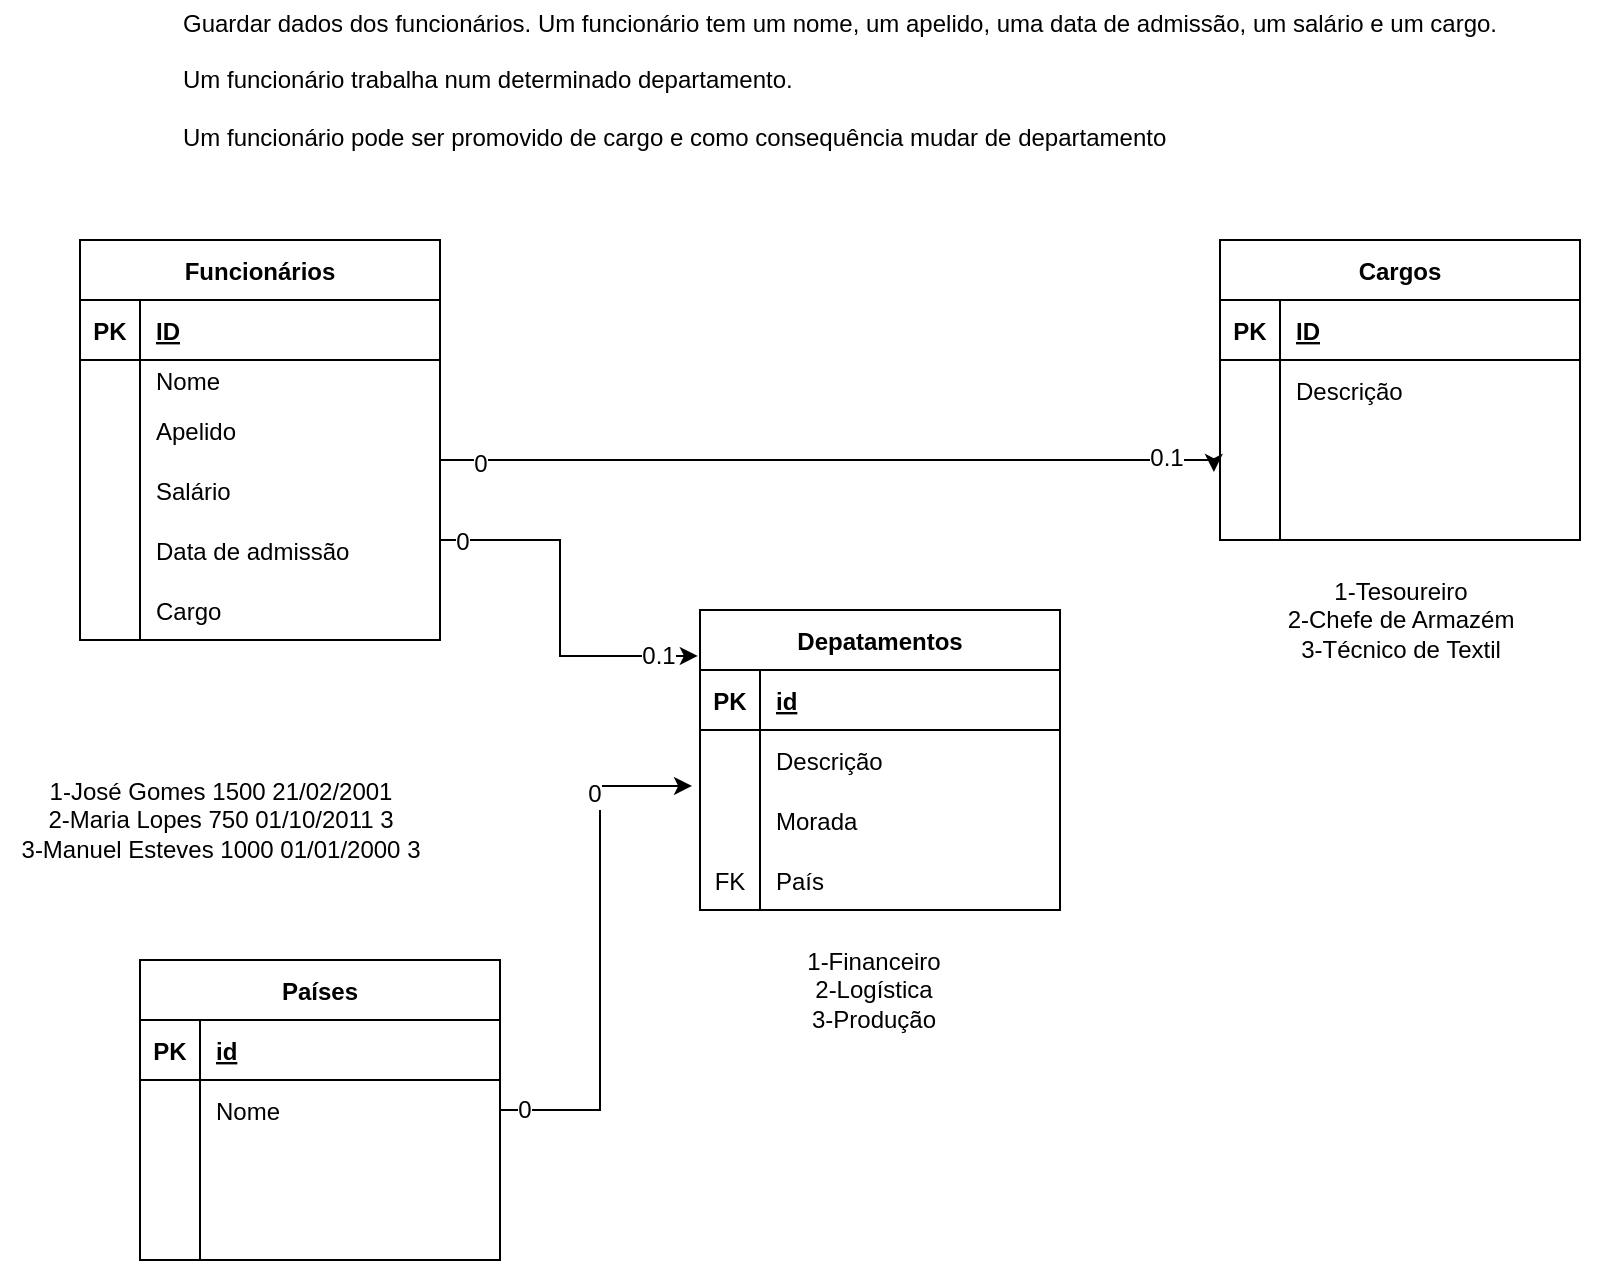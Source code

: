 <mxfile version="20.6.0" type="github">
  <diagram id="cbTZvfhgoyaf5AHoowGT" name="Página-1">
    <mxGraphModel dx="942" dy="574" grid="1" gridSize="10" guides="1" tooltips="1" connect="1" arrows="1" fold="1" page="1" pageScale="1" pageWidth="827" pageHeight="1169" math="0" shadow="0">
      <root>
        <mxCell id="0" />
        <mxCell id="1" parent="0" />
        <mxCell id="EDmUhWyFC29ik-YiBofg-1" value="&lt;div style=&quot;text-align: left;&quot;&gt;&lt;span style=&quot;background-color: initial;&quot;&gt;Guardar dados dos funcionários. Um funcionário tem um nome, um apelido, uma data de admissão, um salário e um cargo.&lt;/span&gt;&lt;/div&gt;&lt;div style=&quot;text-align: left;&quot;&gt;&lt;span style=&quot;background-color: initial;&quot;&gt;&lt;br&gt;&lt;/span&gt;&lt;/div&gt;&lt;div style=&quot;text-align: left;&quot;&gt;&lt;span style=&quot;background-color: initial;&quot;&gt;Um funcionário trabalha num determinado departamento.&lt;/span&gt;&lt;/div&gt;&lt;div style=&quot;text-align: left;&quot;&gt;&lt;span style=&quot;background-color: initial;&quot;&gt;&lt;br&gt;&lt;/span&gt;&lt;/div&gt;&lt;div style=&quot;text-align: left;&quot;&gt;&lt;span style=&quot;background-color: initial;&quot;&gt;Um funcionário pode ser promovido de cargo e como consequência mudar de departamento&lt;/span&gt;&lt;/div&gt;" style="text;html=1;strokeColor=none;fillColor=none;align=center;verticalAlign=middle;whiteSpace=wrap;rounded=0;" vertex="1" parent="1">
          <mxGeometry x="40" y="40" width="760" height="80" as="geometry" />
        </mxCell>
        <mxCell id="EDmUhWyFC29ik-YiBofg-35" style="edgeStyle=orthogonalEdgeStyle;rounded=0;orthogonalLoop=1;jettySize=auto;html=1;entryX=-0.017;entryY=-0.133;entryDx=0;entryDy=0;entryPerimeter=0;" edge="1" parent="1" source="EDmUhWyFC29ik-YiBofg-6" target="EDmUhWyFC29ik-YiBofg-32">
          <mxGeometry relative="1" as="geometry">
            <Array as="points">
              <mxPoint x="607" y="270" />
            </Array>
          </mxGeometry>
        </mxCell>
        <mxCell id="EDmUhWyFC29ik-YiBofg-37" value="&lt;font style=&quot;font-size: 12px;&quot;&gt;0.1&lt;/font&gt;" style="edgeLabel;html=1;align=center;verticalAlign=middle;resizable=0;points=[];" vertex="1" connectable="0" parent="EDmUhWyFC29ik-YiBofg-35">
          <mxGeometry x="0.848" y="1" relative="1" as="geometry">
            <mxPoint as="offset" />
          </mxGeometry>
        </mxCell>
        <mxCell id="EDmUhWyFC29ik-YiBofg-40" value="0" style="edgeLabel;html=1;align=center;verticalAlign=middle;resizable=0;points=[];fontSize=12;" vertex="1" connectable="0" parent="EDmUhWyFC29ik-YiBofg-35">
          <mxGeometry x="-0.898" y="-2" relative="1" as="geometry">
            <mxPoint as="offset" />
          </mxGeometry>
        </mxCell>
        <mxCell id="EDmUhWyFC29ik-YiBofg-92" style="edgeStyle=orthogonalEdgeStyle;rounded=0;orthogonalLoop=1;jettySize=auto;html=1;entryX=-0.006;entryY=0.153;entryDx=0;entryDy=0;entryPerimeter=0;fontSize=12;" edge="1" parent="1" target="EDmUhWyFC29ik-YiBofg-46">
          <mxGeometry relative="1" as="geometry">
            <mxPoint x="220" y="310" as="sourcePoint" />
            <Array as="points">
              <mxPoint x="280" y="310" />
              <mxPoint x="280" y="368" />
            </Array>
          </mxGeometry>
        </mxCell>
        <mxCell id="EDmUhWyFC29ik-YiBofg-94" value="0.1" style="edgeLabel;html=1;align=center;verticalAlign=middle;resizable=0;points=[];fontSize=12;" vertex="1" connectable="0" parent="EDmUhWyFC29ik-YiBofg-92">
          <mxGeometry x="0.787" relative="1" as="geometry">
            <mxPoint as="offset" />
          </mxGeometry>
        </mxCell>
        <mxCell id="EDmUhWyFC29ik-YiBofg-95" value="0" style="edgeLabel;html=1;align=center;verticalAlign=middle;resizable=0;points=[];fontSize=12;" vertex="1" connectable="0" parent="EDmUhWyFC29ik-YiBofg-92">
          <mxGeometry x="-0.882" y="-1" relative="1" as="geometry">
            <mxPoint as="offset" />
          </mxGeometry>
        </mxCell>
        <mxCell id="EDmUhWyFC29ik-YiBofg-6" value="Funcionários" style="shape=table;startSize=30;container=1;collapsible=1;childLayout=tableLayout;fixedRows=1;rowLines=0;fontStyle=1;align=center;resizeLast=1;strokeWidth=1;" vertex="1" parent="1">
          <mxGeometry x="40" y="160" width="180" height="200" as="geometry" />
        </mxCell>
        <mxCell id="EDmUhWyFC29ik-YiBofg-7" value="" style="shape=tableRow;horizontal=0;startSize=0;swimlaneHead=0;swimlaneBody=0;fillColor=none;collapsible=0;dropTarget=0;points=[[0,0.5],[1,0.5]];portConstraint=eastwest;top=0;left=0;right=0;bottom=1;" vertex="1" parent="EDmUhWyFC29ik-YiBofg-6">
          <mxGeometry y="30" width="180" height="30" as="geometry" />
        </mxCell>
        <mxCell id="EDmUhWyFC29ik-YiBofg-8" value="PK" style="shape=partialRectangle;connectable=0;fillColor=none;top=0;left=0;bottom=0;right=0;fontStyle=1;overflow=hidden;" vertex="1" parent="EDmUhWyFC29ik-YiBofg-7">
          <mxGeometry width="30" height="30" as="geometry">
            <mxRectangle width="30" height="30" as="alternateBounds" />
          </mxGeometry>
        </mxCell>
        <mxCell id="EDmUhWyFC29ik-YiBofg-9" value="ID" style="shape=partialRectangle;connectable=0;fillColor=none;top=0;left=0;bottom=0;right=0;align=left;spacingLeft=6;fontStyle=5;overflow=hidden;" vertex="1" parent="EDmUhWyFC29ik-YiBofg-7">
          <mxGeometry x="30" width="150" height="30" as="geometry">
            <mxRectangle width="150" height="30" as="alternateBounds" />
          </mxGeometry>
        </mxCell>
        <mxCell id="EDmUhWyFC29ik-YiBofg-10" value="" style="shape=tableRow;horizontal=0;startSize=0;swimlaneHead=0;swimlaneBody=0;fillColor=none;collapsible=0;dropTarget=0;points=[[0,0.5],[1,0.5]];portConstraint=eastwest;top=0;left=0;right=0;bottom=0;" vertex="1" parent="EDmUhWyFC29ik-YiBofg-6">
          <mxGeometry y="60" width="180" height="20" as="geometry" />
        </mxCell>
        <mxCell id="EDmUhWyFC29ik-YiBofg-11" value="" style="shape=partialRectangle;connectable=0;fillColor=none;top=0;left=0;bottom=0;right=0;editable=1;overflow=hidden;" vertex="1" parent="EDmUhWyFC29ik-YiBofg-10">
          <mxGeometry width="30" height="20" as="geometry">
            <mxRectangle width="30" height="20" as="alternateBounds" />
          </mxGeometry>
        </mxCell>
        <mxCell id="EDmUhWyFC29ik-YiBofg-12" value="Nome" style="shape=partialRectangle;connectable=0;fillColor=none;top=0;left=0;bottom=0;right=0;align=left;spacingLeft=6;overflow=hidden;" vertex="1" parent="EDmUhWyFC29ik-YiBofg-10">
          <mxGeometry x="30" width="150" height="20" as="geometry">
            <mxRectangle width="150" height="20" as="alternateBounds" />
          </mxGeometry>
        </mxCell>
        <mxCell id="EDmUhWyFC29ik-YiBofg-13" value="" style="shape=tableRow;horizontal=0;startSize=0;swimlaneHead=0;swimlaneBody=0;fillColor=none;collapsible=0;dropTarget=0;points=[[0,0.5],[1,0.5]];portConstraint=eastwest;top=0;left=0;right=0;bottom=0;" vertex="1" parent="EDmUhWyFC29ik-YiBofg-6">
          <mxGeometry y="80" width="180" height="30" as="geometry" />
        </mxCell>
        <mxCell id="EDmUhWyFC29ik-YiBofg-14" value="" style="shape=partialRectangle;connectable=0;fillColor=none;top=0;left=0;bottom=0;right=0;editable=1;overflow=hidden;" vertex="1" parent="EDmUhWyFC29ik-YiBofg-13">
          <mxGeometry width="30" height="30" as="geometry">
            <mxRectangle width="30" height="30" as="alternateBounds" />
          </mxGeometry>
        </mxCell>
        <mxCell id="EDmUhWyFC29ik-YiBofg-15" value="Apelido" style="shape=partialRectangle;connectable=0;fillColor=none;top=0;left=0;bottom=0;right=0;align=left;spacingLeft=6;overflow=hidden;" vertex="1" parent="EDmUhWyFC29ik-YiBofg-13">
          <mxGeometry x="30" width="150" height="30" as="geometry">
            <mxRectangle width="150" height="30" as="alternateBounds" />
          </mxGeometry>
        </mxCell>
        <mxCell id="EDmUhWyFC29ik-YiBofg-16" value="" style="shape=tableRow;horizontal=0;startSize=0;swimlaneHead=0;swimlaneBody=0;fillColor=none;collapsible=0;dropTarget=0;points=[[0,0.5],[1,0.5]];portConstraint=eastwest;top=0;left=0;right=0;bottom=0;" vertex="1" parent="EDmUhWyFC29ik-YiBofg-6">
          <mxGeometry y="110" width="180" height="90" as="geometry" />
        </mxCell>
        <mxCell id="EDmUhWyFC29ik-YiBofg-17" value="" style="shape=partialRectangle;connectable=0;fillColor=none;top=0;left=0;bottom=0;right=0;editable=1;overflow=hidden;" vertex="1" parent="EDmUhWyFC29ik-YiBofg-16">
          <mxGeometry width="30" height="90" as="geometry">
            <mxRectangle width="30" height="90" as="alternateBounds" />
          </mxGeometry>
        </mxCell>
        <mxCell id="EDmUhWyFC29ik-YiBofg-18" value="" style="shape=partialRectangle;connectable=0;fillColor=none;top=0;left=0;bottom=0;right=0;align=left;spacingLeft=6;overflow=hidden;" vertex="1" parent="EDmUhWyFC29ik-YiBofg-16">
          <mxGeometry x="30" width="150" height="90" as="geometry">
            <mxRectangle width="150" height="90" as="alternateBounds" />
          </mxGeometry>
        </mxCell>
        <mxCell id="EDmUhWyFC29ik-YiBofg-19" value="Salário" style="shape=partialRectangle;connectable=0;fillColor=none;top=0;left=0;bottom=0;right=0;align=left;spacingLeft=6;overflow=hidden;" vertex="1" parent="1">
          <mxGeometry x="70" y="270" width="150" height="30" as="geometry">
            <mxRectangle width="150" height="30" as="alternateBounds" />
          </mxGeometry>
        </mxCell>
        <mxCell id="EDmUhWyFC29ik-YiBofg-20" value="Data de admissão" style="shape=partialRectangle;connectable=0;fillColor=none;top=0;left=0;bottom=0;right=0;align=left;spacingLeft=6;overflow=hidden;" vertex="1" parent="1">
          <mxGeometry x="70" y="300" width="150" height="30" as="geometry">
            <mxRectangle width="150" height="30" as="alternateBounds" />
          </mxGeometry>
        </mxCell>
        <mxCell id="EDmUhWyFC29ik-YiBofg-21" value="Cargo" style="shape=partialRectangle;connectable=0;fillColor=none;top=0;left=0;bottom=0;right=0;align=left;spacingLeft=6;overflow=hidden;" vertex="1" parent="1">
          <mxGeometry x="70" y="330" width="150" height="30" as="geometry">
            <mxRectangle width="150" height="30" as="alternateBounds" />
          </mxGeometry>
        </mxCell>
        <mxCell id="EDmUhWyFC29ik-YiBofg-22" value="Cargos" style="shape=table;startSize=30;container=1;collapsible=1;childLayout=tableLayout;fixedRows=1;rowLines=0;fontStyle=1;align=center;resizeLast=1;strokeWidth=1;" vertex="1" parent="1">
          <mxGeometry x="610" y="160" width="180" height="150" as="geometry" />
        </mxCell>
        <mxCell id="EDmUhWyFC29ik-YiBofg-23" value="" style="shape=tableRow;horizontal=0;startSize=0;swimlaneHead=0;swimlaneBody=0;fillColor=none;collapsible=0;dropTarget=0;points=[[0,0.5],[1,0.5]];portConstraint=eastwest;top=0;left=0;right=0;bottom=1;strokeWidth=1;" vertex="1" parent="EDmUhWyFC29ik-YiBofg-22">
          <mxGeometry y="30" width="180" height="30" as="geometry" />
        </mxCell>
        <mxCell id="EDmUhWyFC29ik-YiBofg-24" value="PK" style="shape=partialRectangle;connectable=0;fillColor=none;top=0;left=0;bottom=0;right=0;fontStyle=1;overflow=hidden;strokeWidth=1;" vertex="1" parent="EDmUhWyFC29ik-YiBofg-23">
          <mxGeometry width="30" height="30" as="geometry">
            <mxRectangle width="30" height="30" as="alternateBounds" />
          </mxGeometry>
        </mxCell>
        <mxCell id="EDmUhWyFC29ik-YiBofg-25" value="ID" style="shape=partialRectangle;connectable=0;fillColor=none;top=0;left=0;bottom=0;right=0;align=left;spacingLeft=6;fontStyle=5;overflow=hidden;strokeWidth=1;" vertex="1" parent="EDmUhWyFC29ik-YiBofg-23">
          <mxGeometry x="30" width="150" height="30" as="geometry">
            <mxRectangle width="150" height="30" as="alternateBounds" />
          </mxGeometry>
        </mxCell>
        <mxCell id="EDmUhWyFC29ik-YiBofg-26" value="" style="shape=tableRow;horizontal=0;startSize=0;swimlaneHead=0;swimlaneBody=0;fillColor=none;collapsible=0;dropTarget=0;points=[[0,0.5],[1,0.5]];portConstraint=eastwest;top=0;left=0;right=0;bottom=0;strokeWidth=1;" vertex="1" parent="EDmUhWyFC29ik-YiBofg-22">
          <mxGeometry y="60" width="180" height="30" as="geometry" />
        </mxCell>
        <mxCell id="EDmUhWyFC29ik-YiBofg-27" value="" style="shape=partialRectangle;connectable=0;fillColor=none;top=0;left=0;bottom=0;right=0;editable=1;overflow=hidden;strokeWidth=1;" vertex="1" parent="EDmUhWyFC29ik-YiBofg-26">
          <mxGeometry width="30" height="30" as="geometry">
            <mxRectangle width="30" height="30" as="alternateBounds" />
          </mxGeometry>
        </mxCell>
        <mxCell id="EDmUhWyFC29ik-YiBofg-28" value="Descrição" style="shape=partialRectangle;connectable=0;fillColor=none;top=0;left=0;bottom=0;right=0;align=left;spacingLeft=6;overflow=hidden;strokeWidth=1;" vertex="1" parent="EDmUhWyFC29ik-YiBofg-26">
          <mxGeometry x="30" width="150" height="30" as="geometry">
            <mxRectangle width="150" height="30" as="alternateBounds" />
          </mxGeometry>
        </mxCell>
        <mxCell id="EDmUhWyFC29ik-YiBofg-29" value="" style="shape=tableRow;horizontal=0;startSize=0;swimlaneHead=0;swimlaneBody=0;fillColor=none;collapsible=0;dropTarget=0;points=[[0,0.5],[1,0.5]];portConstraint=eastwest;top=0;left=0;right=0;bottom=0;strokeWidth=1;" vertex="1" parent="EDmUhWyFC29ik-YiBofg-22">
          <mxGeometry y="90" width="180" height="30" as="geometry" />
        </mxCell>
        <mxCell id="EDmUhWyFC29ik-YiBofg-30" value="" style="shape=partialRectangle;connectable=0;fillColor=none;top=0;left=0;bottom=0;right=0;editable=1;overflow=hidden;strokeWidth=1;" vertex="1" parent="EDmUhWyFC29ik-YiBofg-29">
          <mxGeometry width="30" height="30" as="geometry">
            <mxRectangle width="30" height="30" as="alternateBounds" />
          </mxGeometry>
        </mxCell>
        <mxCell id="EDmUhWyFC29ik-YiBofg-31" value="" style="shape=partialRectangle;connectable=0;fillColor=none;top=0;left=0;bottom=0;right=0;align=left;spacingLeft=6;overflow=hidden;strokeWidth=1;" vertex="1" parent="EDmUhWyFC29ik-YiBofg-29">
          <mxGeometry x="30" width="150" height="30" as="geometry">
            <mxRectangle width="150" height="30" as="alternateBounds" />
          </mxGeometry>
        </mxCell>
        <mxCell id="EDmUhWyFC29ik-YiBofg-32" value="" style="shape=tableRow;horizontal=0;startSize=0;swimlaneHead=0;swimlaneBody=0;fillColor=none;collapsible=0;dropTarget=0;points=[[0,0.5],[1,0.5]];portConstraint=eastwest;top=0;left=0;right=0;bottom=0;strokeWidth=1;" vertex="1" parent="EDmUhWyFC29ik-YiBofg-22">
          <mxGeometry y="120" width="180" height="30" as="geometry" />
        </mxCell>
        <mxCell id="EDmUhWyFC29ik-YiBofg-33" value="" style="shape=partialRectangle;connectable=0;fillColor=none;top=0;left=0;bottom=0;right=0;editable=1;overflow=hidden;strokeWidth=1;" vertex="1" parent="EDmUhWyFC29ik-YiBofg-32">
          <mxGeometry width="30" height="30" as="geometry">
            <mxRectangle width="30" height="30" as="alternateBounds" />
          </mxGeometry>
        </mxCell>
        <mxCell id="EDmUhWyFC29ik-YiBofg-34" value="" style="shape=partialRectangle;connectable=0;fillColor=none;top=0;left=0;bottom=0;right=0;align=left;spacingLeft=6;overflow=hidden;strokeWidth=1;" vertex="1" parent="EDmUhWyFC29ik-YiBofg-32">
          <mxGeometry x="30" width="150" height="30" as="geometry">
            <mxRectangle width="150" height="30" as="alternateBounds" />
          </mxGeometry>
        </mxCell>
        <mxCell id="EDmUhWyFC29ik-YiBofg-38" value="1-Tesoureiro&lt;br&gt;2-Chefe de Armazém&lt;br&gt;3-Técnico de Textil" style="text;html=1;align=center;verticalAlign=middle;resizable=0;points=[];autosize=1;strokeColor=none;fillColor=none;fontSize=12;" vertex="1" parent="1">
          <mxGeometry x="630" y="320" width="140" height="60" as="geometry" />
        </mxCell>
        <mxCell id="EDmUhWyFC29ik-YiBofg-39" value="1-José Gomes 1500 21/02/2001&lt;br&gt;2-Maria Lopes 750 01/10/2011 3&lt;br&gt;3-Manuel Esteves 1000 01/01/2000 3" style="text;html=1;align=center;verticalAlign=middle;resizable=0;points=[];autosize=1;strokeColor=none;fillColor=none;fontSize=12;" vertex="1" parent="1">
          <mxGeometry y="420" width="220" height="60" as="geometry" />
        </mxCell>
        <mxCell id="EDmUhWyFC29ik-YiBofg-46" value="Depatamentos" style="shape=table;startSize=30;container=1;collapsible=1;childLayout=tableLayout;fixedRows=1;rowLines=0;fontStyle=1;align=center;resizeLast=1;strokeWidth=1;fontSize=12;" vertex="1" parent="1">
          <mxGeometry x="350" y="345" width="180" height="150" as="geometry" />
        </mxCell>
        <mxCell id="EDmUhWyFC29ik-YiBofg-47" value="" style="shape=tableRow;horizontal=0;startSize=0;swimlaneHead=0;swimlaneBody=0;fillColor=none;collapsible=0;dropTarget=0;points=[[0,0.5],[1,0.5]];portConstraint=eastwest;top=0;left=0;right=0;bottom=1;strokeWidth=1;fontSize=12;" vertex="1" parent="EDmUhWyFC29ik-YiBofg-46">
          <mxGeometry y="30" width="180" height="30" as="geometry" />
        </mxCell>
        <mxCell id="EDmUhWyFC29ik-YiBofg-48" value="PK" style="shape=partialRectangle;connectable=0;fillColor=none;top=0;left=0;bottom=0;right=0;fontStyle=1;overflow=hidden;strokeWidth=1;fontSize=12;" vertex="1" parent="EDmUhWyFC29ik-YiBofg-47">
          <mxGeometry width="30" height="30" as="geometry">
            <mxRectangle width="30" height="30" as="alternateBounds" />
          </mxGeometry>
        </mxCell>
        <mxCell id="EDmUhWyFC29ik-YiBofg-49" value="id" style="shape=partialRectangle;connectable=0;fillColor=none;top=0;left=0;bottom=0;right=0;align=left;spacingLeft=6;fontStyle=5;overflow=hidden;strokeWidth=1;fontSize=12;" vertex="1" parent="EDmUhWyFC29ik-YiBofg-47">
          <mxGeometry x="30" width="150" height="30" as="geometry">
            <mxRectangle width="150" height="30" as="alternateBounds" />
          </mxGeometry>
        </mxCell>
        <mxCell id="EDmUhWyFC29ik-YiBofg-50" value="" style="shape=tableRow;horizontal=0;startSize=0;swimlaneHead=0;swimlaneBody=0;fillColor=none;collapsible=0;dropTarget=0;points=[[0,0.5],[1,0.5]];portConstraint=eastwest;top=0;left=0;right=0;bottom=0;strokeWidth=1;fontSize=12;" vertex="1" parent="EDmUhWyFC29ik-YiBofg-46">
          <mxGeometry y="60" width="180" height="30" as="geometry" />
        </mxCell>
        <mxCell id="EDmUhWyFC29ik-YiBofg-51" value="" style="shape=partialRectangle;connectable=0;fillColor=none;top=0;left=0;bottom=0;right=0;editable=1;overflow=hidden;strokeWidth=1;fontSize=12;" vertex="1" parent="EDmUhWyFC29ik-YiBofg-50">
          <mxGeometry width="30" height="30" as="geometry">
            <mxRectangle width="30" height="30" as="alternateBounds" />
          </mxGeometry>
        </mxCell>
        <mxCell id="EDmUhWyFC29ik-YiBofg-52" value="Descrição" style="shape=partialRectangle;connectable=0;fillColor=none;top=0;left=0;bottom=0;right=0;align=left;spacingLeft=6;overflow=hidden;strokeWidth=1;fontSize=12;" vertex="1" parent="EDmUhWyFC29ik-YiBofg-50">
          <mxGeometry x="30" width="150" height="30" as="geometry">
            <mxRectangle width="150" height="30" as="alternateBounds" />
          </mxGeometry>
        </mxCell>
        <mxCell id="EDmUhWyFC29ik-YiBofg-53" value="" style="shape=tableRow;horizontal=0;startSize=0;swimlaneHead=0;swimlaneBody=0;fillColor=none;collapsible=0;dropTarget=0;points=[[0,0.5],[1,0.5]];portConstraint=eastwest;top=0;left=0;right=0;bottom=0;strokeWidth=1;fontSize=12;" vertex="1" parent="EDmUhWyFC29ik-YiBofg-46">
          <mxGeometry y="90" width="180" height="30" as="geometry" />
        </mxCell>
        <mxCell id="EDmUhWyFC29ik-YiBofg-54" value="" style="shape=partialRectangle;connectable=0;fillColor=none;top=0;left=0;bottom=0;right=0;editable=1;overflow=hidden;strokeWidth=1;fontSize=12;" vertex="1" parent="EDmUhWyFC29ik-YiBofg-53">
          <mxGeometry width="30" height="30" as="geometry">
            <mxRectangle width="30" height="30" as="alternateBounds" />
          </mxGeometry>
        </mxCell>
        <mxCell id="EDmUhWyFC29ik-YiBofg-55" value="Morada" style="shape=partialRectangle;connectable=0;fillColor=none;top=0;left=0;bottom=0;right=0;align=left;spacingLeft=6;overflow=hidden;strokeWidth=1;fontSize=12;" vertex="1" parent="EDmUhWyFC29ik-YiBofg-53">
          <mxGeometry x="30" width="150" height="30" as="geometry">
            <mxRectangle width="150" height="30" as="alternateBounds" />
          </mxGeometry>
        </mxCell>
        <mxCell id="EDmUhWyFC29ik-YiBofg-56" value="" style="shape=tableRow;horizontal=0;startSize=0;swimlaneHead=0;swimlaneBody=0;fillColor=none;collapsible=0;dropTarget=0;points=[[0,0.5],[1,0.5]];portConstraint=eastwest;top=0;left=0;right=0;bottom=0;strokeWidth=1;fontSize=12;" vertex="1" parent="EDmUhWyFC29ik-YiBofg-46">
          <mxGeometry y="120" width="180" height="30" as="geometry" />
        </mxCell>
        <mxCell id="EDmUhWyFC29ik-YiBofg-57" value="FK" style="shape=partialRectangle;connectable=0;fillColor=none;top=0;left=0;bottom=0;right=0;editable=1;overflow=hidden;strokeWidth=1;fontSize=12;" vertex="1" parent="EDmUhWyFC29ik-YiBofg-56">
          <mxGeometry width="30" height="30" as="geometry">
            <mxRectangle width="30" height="30" as="alternateBounds" />
          </mxGeometry>
        </mxCell>
        <mxCell id="EDmUhWyFC29ik-YiBofg-58" value="País" style="shape=partialRectangle;connectable=0;fillColor=none;top=0;left=0;bottom=0;right=0;align=left;spacingLeft=6;overflow=hidden;strokeWidth=1;fontSize=12;" vertex="1" parent="EDmUhWyFC29ik-YiBofg-56">
          <mxGeometry x="30" width="150" height="30" as="geometry">
            <mxRectangle width="150" height="30" as="alternateBounds" />
          </mxGeometry>
        </mxCell>
        <mxCell id="EDmUhWyFC29ik-YiBofg-59" value="1-Financeiro&lt;br&gt;2-Logística&lt;br&gt;3-Produção" style="text;html=1;strokeColor=none;fillColor=none;align=center;verticalAlign=middle;whiteSpace=wrap;rounded=0;strokeWidth=1;fontSize=12;" vertex="1" parent="1">
          <mxGeometry x="354" y="520" width="166" height="30" as="geometry" />
        </mxCell>
        <mxCell id="EDmUhWyFC29ik-YiBofg-96" style="edgeStyle=orthogonalEdgeStyle;rounded=0;orthogonalLoop=1;jettySize=auto;html=1;entryX=-0.022;entryY=0.933;entryDx=0;entryDy=0;entryPerimeter=0;fontSize=12;" edge="1" parent="1" source="EDmUhWyFC29ik-YiBofg-65" target="EDmUhWyFC29ik-YiBofg-50">
          <mxGeometry relative="1" as="geometry">
            <Array as="points">
              <mxPoint x="300" y="595" />
              <mxPoint x="300" y="433" />
            </Array>
          </mxGeometry>
        </mxCell>
        <mxCell id="EDmUhWyFC29ik-YiBofg-97" value="0" style="edgeLabel;html=1;align=center;verticalAlign=middle;resizable=0;points=[];fontSize=12;" vertex="1" connectable="0" parent="EDmUhWyFC29ik-YiBofg-96">
          <mxGeometry x="0.612" y="3" relative="1" as="geometry">
            <mxPoint as="offset" />
          </mxGeometry>
        </mxCell>
        <mxCell id="EDmUhWyFC29ik-YiBofg-98" value="0" style="edgeLabel;html=1;align=center;verticalAlign=middle;resizable=0;points=[];fontSize=12;" vertex="1" connectable="0" parent="EDmUhWyFC29ik-YiBofg-96">
          <mxGeometry x="-0.907" relative="1" as="geometry">
            <mxPoint as="offset" />
          </mxGeometry>
        </mxCell>
        <mxCell id="EDmUhWyFC29ik-YiBofg-65" value="Países" style="shape=table;startSize=30;container=1;collapsible=1;childLayout=tableLayout;fixedRows=1;rowLines=0;fontStyle=1;align=center;resizeLast=1;strokeWidth=1;fontSize=12;" vertex="1" parent="1">
          <mxGeometry x="70" y="520" width="180" height="150" as="geometry" />
        </mxCell>
        <mxCell id="EDmUhWyFC29ik-YiBofg-66" value="" style="shape=tableRow;horizontal=0;startSize=0;swimlaneHead=0;swimlaneBody=0;fillColor=none;collapsible=0;dropTarget=0;points=[[0,0.5],[1,0.5]];portConstraint=eastwest;top=0;left=0;right=0;bottom=1;strokeWidth=1;fontSize=12;" vertex="1" parent="EDmUhWyFC29ik-YiBofg-65">
          <mxGeometry y="30" width="180" height="30" as="geometry" />
        </mxCell>
        <mxCell id="EDmUhWyFC29ik-YiBofg-67" value="PK" style="shape=partialRectangle;connectable=0;fillColor=none;top=0;left=0;bottom=0;right=0;fontStyle=1;overflow=hidden;strokeWidth=1;fontSize=12;" vertex="1" parent="EDmUhWyFC29ik-YiBofg-66">
          <mxGeometry width="30" height="30" as="geometry">
            <mxRectangle width="30" height="30" as="alternateBounds" />
          </mxGeometry>
        </mxCell>
        <mxCell id="EDmUhWyFC29ik-YiBofg-68" value="id" style="shape=partialRectangle;connectable=0;fillColor=none;top=0;left=0;bottom=0;right=0;align=left;spacingLeft=6;fontStyle=5;overflow=hidden;strokeWidth=1;fontSize=12;" vertex="1" parent="EDmUhWyFC29ik-YiBofg-66">
          <mxGeometry x="30" width="150" height="30" as="geometry">
            <mxRectangle width="150" height="30" as="alternateBounds" />
          </mxGeometry>
        </mxCell>
        <mxCell id="EDmUhWyFC29ik-YiBofg-69" value="" style="shape=tableRow;horizontal=0;startSize=0;swimlaneHead=0;swimlaneBody=0;fillColor=none;collapsible=0;dropTarget=0;points=[[0,0.5],[1,0.5]];portConstraint=eastwest;top=0;left=0;right=0;bottom=0;strokeWidth=1;fontSize=12;" vertex="1" parent="EDmUhWyFC29ik-YiBofg-65">
          <mxGeometry y="60" width="180" height="30" as="geometry" />
        </mxCell>
        <mxCell id="EDmUhWyFC29ik-YiBofg-70" value="" style="shape=partialRectangle;connectable=0;fillColor=none;top=0;left=0;bottom=0;right=0;editable=1;overflow=hidden;strokeWidth=1;fontSize=12;" vertex="1" parent="EDmUhWyFC29ik-YiBofg-69">
          <mxGeometry width="30" height="30" as="geometry">
            <mxRectangle width="30" height="30" as="alternateBounds" />
          </mxGeometry>
        </mxCell>
        <mxCell id="EDmUhWyFC29ik-YiBofg-71" value="Nome" style="shape=partialRectangle;connectable=0;fillColor=none;top=0;left=0;bottom=0;right=0;align=left;spacingLeft=6;overflow=hidden;strokeWidth=1;fontSize=12;" vertex="1" parent="EDmUhWyFC29ik-YiBofg-69">
          <mxGeometry x="30" width="150" height="30" as="geometry">
            <mxRectangle width="150" height="30" as="alternateBounds" />
          </mxGeometry>
        </mxCell>
        <mxCell id="EDmUhWyFC29ik-YiBofg-72" value="" style="shape=tableRow;horizontal=0;startSize=0;swimlaneHead=0;swimlaneBody=0;fillColor=none;collapsible=0;dropTarget=0;points=[[0,0.5],[1,0.5]];portConstraint=eastwest;top=0;left=0;right=0;bottom=0;strokeWidth=1;fontSize=12;" vertex="1" parent="EDmUhWyFC29ik-YiBofg-65">
          <mxGeometry y="90" width="180" height="30" as="geometry" />
        </mxCell>
        <mxCell id="EDmUhWyFC29ik-YiBofg-73" value="" style="shape=partialRectangle;connectable=0;fillColor=none;top=0;left=0;bottom=0;right=0;editable=1;overflow=hidden;strokeWidth=1;fontSize=12;" vertex="1" parent="EDmUhWyFC29ik-YiBofg-72">
          <mxGeometry width="30" height="30" as="geometry">
            <mxRectangle width="30" height="30" as="alternateBounds" />
          </mxGeometry>
        </mxCell>
        <mxCell id="EDmUhWyFC29ik-YiBofg-74" value="" style="shape=partialRectangle;connectable=0;fillColor=none;top=0;left=0;bottom=0;right=0;align=left;spacingLeft=6;overflow=hidden;strokeWidth=1;fontSize=12;" vertex="1" parent="EDmUhWyFC29ik-YiBofg-72">
          <mxGeometry x="30" width="150" height="30" as="geometry">
            <mxRectangle width="150" height="30" as="alternateBounds" />
          </mxGeometry>
        </mxCell>
        <mxCell id="EDmUhWyFC29ik-YiBofg-75" value="" style="shape=tableRow;horizontal=0;startSize=0;swimlaneHead=0;swimlaneBody=0;fillColor=none;collapsible=0;dropTarget=0;points=[[0,0.5],[1,0.5]];portConstraint=eastwest;top=0;left=0;right=0;bottom=0;strokeWidth=1;fontSize=12;" vertex="1" parent="EDmUhWyFC29ik-YiBofg-65">
          <mxGeometry y="120" width="180" height="30" as="geometry" />
        </mxCell>
        <mxCell id="EDmUhWyFC29ik-YiBofg-76" value="" style="shape=partialRectangle;connectable=0;fillColor=none;top=0;left=0;bottom=0;right=0;editable=1;overflow=hidden;strokeWidth=1;fontSize=12;" vertex="1" parent="EDmUhWyFC29ik-YiBofg-75">
          <mxGeometry width="30" height="30" as="geometry">
            <mxRectangle width="30" height="30" as="alternateBounds" />
          </mxGeometry>
        </mxCell>
        <mxCell id="EDmUhWyFC29ik-YiBofg-77" value="" style="shape=partialRectangle;connectable=0;fillColor=none;top=0;left=0;bottom=0;right=0;align=left;spacingLeft=6;overflow=hidden;strokeWidth=1;fontSize=12;" vertex="1" parent="EDmUhWyFC29ik-YiBofg-75">
          <mxGeometry x="30" width="150" height="30" as="geometry">
            <mxRectangle width="150" height="30" as="alternateBounds" />
          </mxGeometry>
        </mxCell>
      </root>
    </mxGraphModel>
  </diagram>
</mxfile>
